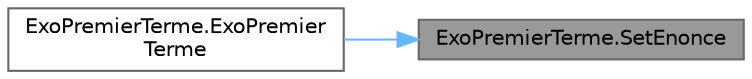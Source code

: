 digraph "ExoPremierTerme.SetEnonce"
{
 // LATEX_PDF_SIZE
  bgcolor="transparent";
  edge [fontname=Helvetica,fontsize=10,labelfontname=Helvetica,labelfontsize=10];
  node [fontname=Helvetica,fontsize=10,shape=box,height=0.2,width=0.4];
  rankdir="RL";
  Node1 [id="Node000001",label="ExoPremierTerme.SetEnonce",height=0.2,width=0.4,color="gray40", fillcolor="grey60", style="filled", fontcolor="black",tooltip=" "];
  Node1 -> Node2 [id="edge1_Node000001_Node000002",dir="back",color="steelblue1",style="solid",tooltip=" "];
  Node2 [id="Node000002",label="ExoPremierTerme.ExoPremier\lTerme",height=0.2,width=0.4,color="grey40", fillcolor="white", style="filled",URL="$class_exo_premier_terme.html#a5c1f2c4d5e9cf6331207a85ed00540d5",tooltip=" "];
}

